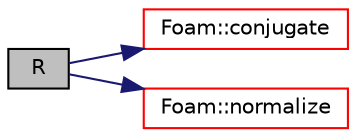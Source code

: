 digraph "R"
{
  bgcolor="transparent";
  edge [fontname="Helvetica",fontsize="10",labelfontname="Helvetica",labelfontsize="10"];
  node [fontname="Helvetica",fontsize="10",shape=record];
  rankdir="LR";
  Node1 [label="R",height=0.2,width=0.4,color="black", fillcolor="grey75", style="filled" fontcolor="black"];
  Node1 -> Node2 [color="midnightblue",fontsize="10",style="solid",fontname="Helvetica"];
  Node2 [label="Foam::conjugate",height=0.2,width=0.4,color="red",URL="$namespaceFoam.html#ad09d60e9d059b4444d1c703dd7f19ea5",tooltip="Return the conjugate of the given quaternion. "];
  Node1 -> Node3 [color="midnightblue",fontsize="10",style="solid",fontname="Helvetica"];
  Node3 [label="Foam::normalize",height=0.2,width=0.4,color="red",URL="$namespaceFoam.html#a9d8b0222f6097fc2249f01ec8b333b7e",tooltip="Return the normalized (unit) quaternion of the given quaternion. "];
}
